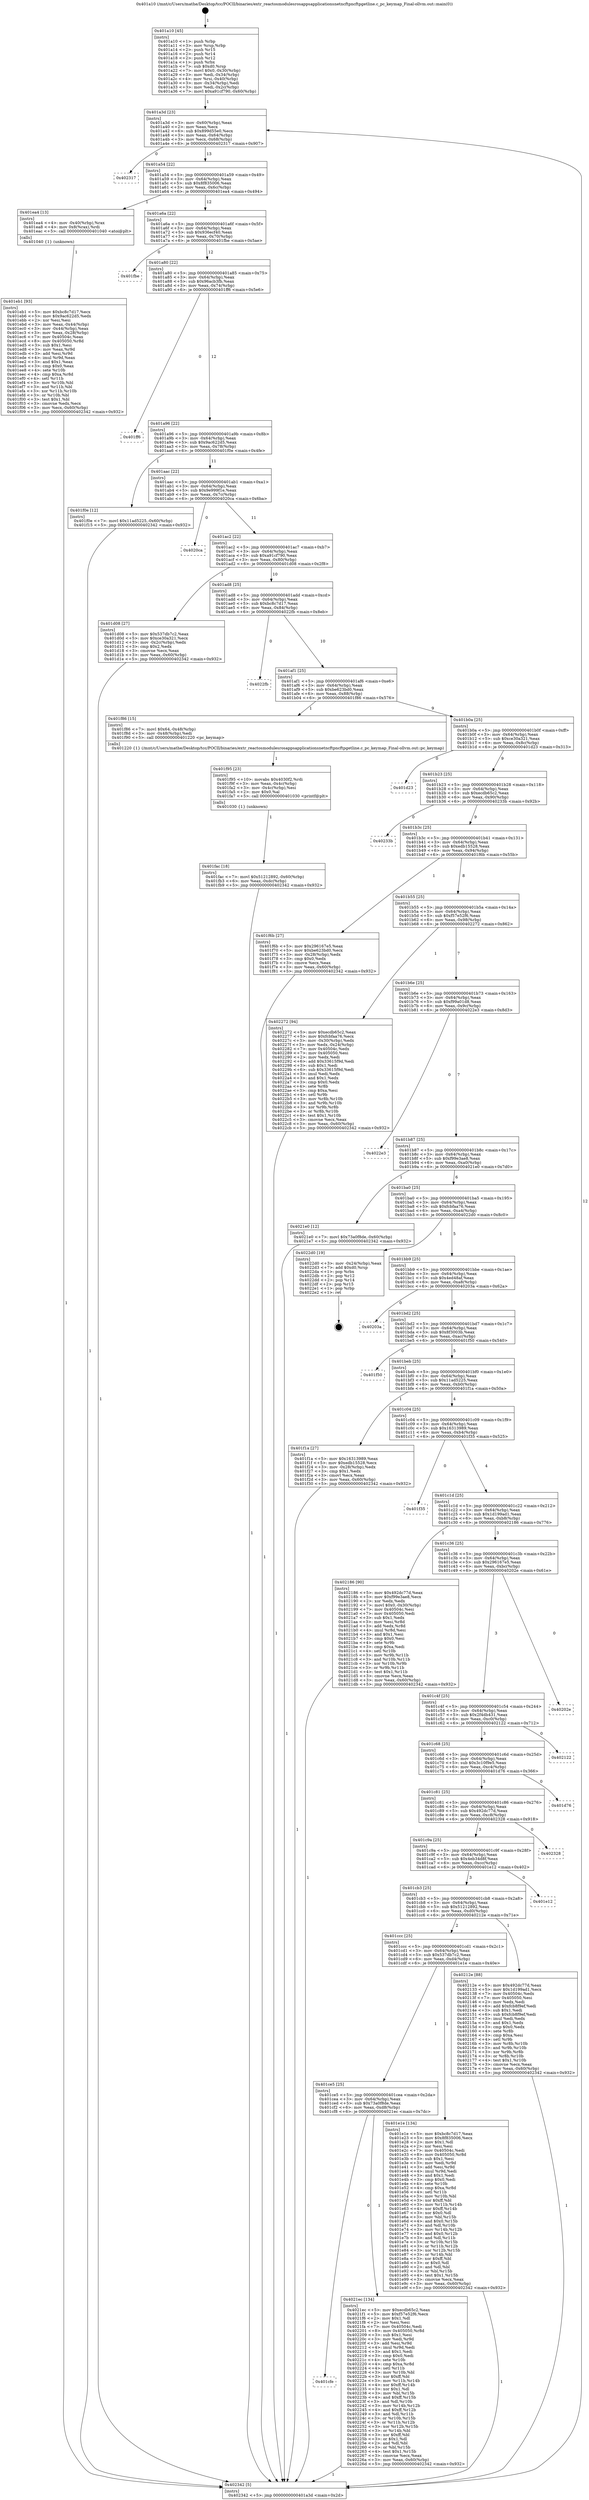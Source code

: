 digraph "0x401a10" {
  label = "0x401a10 (/mnt/c/Users/mathe/Desktop/tcc/POCII/binaries/extr_reactosmodulesrosappsapplicationsnetncftpncftpgetline.c_pc_keymap_Final-ollvm.out::main(0))"
  labelloc = "t"
  node[shape=record]

  Entry [label="",width=0.3,height=0.3,shape=circle,fillcolor=black,style=filled]
  "0x401a3d" [label="{
     0x401a3d [23]\l
     | [instrs]\l
     &nbsp;&nbsp;0x401a3d \<+3\>: mov -0x60(%rbp),%eax\l
     &nbsp;&nbsp;0x401a40 \<+2\>: mov %eax,%ecx\l
     &nbsp;&nbsp;0x401a42 \<+6\>: sub $0x899d55e0,%ecx\l
     &nbsp;&nbsp;0x401a48 \<+3\>: mov %eax,-0x64(%rbp)\l
     &nbsp;&nbsp;0x401a4b \<+3\>: mov %ecx,-0x68(%rbp)\l
     &nbsp;&nbsp;0x401a4e \<+6\>: je 0000000000402317 \<main+0x907\>\l
  }"]
  "0x402317" [label="{
     0x402317\l
  }", style=dashed]
  "0x401a54" [label="{
     0x401a54 [22]\l
     | [instrs]\l
     &nbsp;&nbsp;0x401a54 \<+5\>: jmp 0000000000401a59 \<main+0x49\>\l
     &nbsp;&nbsp;0x401a59 \<+3\>: mov -0x64(%rbp),%eax\l
     &nbsp;&nbsp;0x401a5c \<+5\>: sub $0x8f835006,%eax\l
     &nbsp;&nbsp;0x401a61 \<+3\>: mov %eax,-0x6c(%rbp)\l
     &nbsp;&nbsp;0x401a64 \<+6\>: je 0000000000401ea4 \<main+0x494\>\l
  }"]
  Exit [label="",width=0.3,height=0.3,shape=circle,fillcolor=black,style=filled,peripheries=2]
  "0x401ea4" [label="{
     0x401ea4 [13]\l
     | [instrs]\l
     &nbsp;&nbsp;0x401ea4 \<+4\>: mov -0x40(%rbp),%rax\l
     &nbsp;&nbsp;0x401ea8 \<+4\>: mov 0x8(%rax),%rdi\l
     &nbsp;&nbsp;0x401eac \<+5\>: call 0000000000401040 \<atoi@plt\>\l
     | [calls]\l
     &nbsp;&nbsp;0x401040 \{1\} (unknown)\l
  }"]
  "0x401a6a" [label="{
     0x401a6a [22]\l
     | [instrs]\l
     &nbsp;&nbsp;0x401a6a \<+5\>: jmp 0000000000401a6f \<main+0x5f\>\l
     &nbsp;&nbsp;0x401a6f \<+3\>: mov -0x64(%rbp),%eax\l
     &nbsp;&nbsp;0x401a72 \<+5\>: sub $0x936ecf40,%eax\l
     &nbsp;&nbsp;0x401a77 \<+3\>: mov %eax,-0x70(%rbp)\l
     &nbsp;&nbsp;0x401a7a \<+6\>: je 0000000000401fbe \<main+0x5ae\>\l
  }"]
  "0x401cfe" [label="{
     0x401cfe\l
  }", style=dashed]
  "0x401fbe" [label="{
     0x401fbe\l
  }", style=dashed]
  "0x401a80" [label="{
     0x401a80 [22]\l
     | [instrs]\l
     &nbsp;&nbsp;0x401a80 \<+5\>: jmp 0000000000401a85 \<main+0x75\>\l
     &nbsp;&nbsp;0x401a85 \<+3\>: mov -0x64(%rbp),%eax\l
     &nbsp;&nbsp;0x401a88 \<+5\>: sub $0x96acb3fb,%eax\l
     &nbsp;&nbsp;0x401a8d \<+3\>: mov %eax,-0x74(%rbp)\l
     &nbsp;&nbsp;0x401a90 \<+6\>: je 0000000000401ff6 \<main+0x5e6\>\l
  }"]
  "0x4021ec" [label="{
     0x4021ec [134]\l
     | [instrs]\l
     &nbsp;&nbsp;0x4021ec \<+5\>: mov $0xecdb65c2,%eax\l
     &nbsp;&nbsp;0x4021f1 \<+5\>: mov $0xf57e52f6,%ecx\l
     &nbsp;&nbsp;0x4021f6 \<+2\>: mov $0x1,%dl\l
     &nbsp;&nbsp;0x4021f8 \<+2\>: xor %esi,%esi\l
     &nbsp;&nbsp;0x4021fa \<+7\>: mov 0x40504c,%edi\l
     &nbsp;&nbsp;0x402201 \<+8\>: mov 0x405050,%r8d\l
     &nbsp;&nbsp;0x402209 \<+3\>: sub $0x1,%esi\l
     &nbsp;&nbsp;0x40220c \<+3\>: mov %edi,%r9d\l
     &nbsp;&nbsp;0x40220f \<+3\>: add %esi,%r9d\l
     &nbsp;&nbsp;0x402212 \<+4\>: imul %r9d,%edi\l
     &nbsp;&nbsp;0x402216 \<+3\>: and $0x1,%edi\l
     &nbsp;&nbsp;0x402219 \<+3\>: cmp $0x0,%edi\l
     &nbsp;&nbsp;0x40221c \<+4\>: sete %r10b\l
     &nbsp;&nbsp;0x402220 \<+4\>: cmp $0xa,%r8d\l
     &nbsp;&nbsp;0x402224 \<+4\>: setl %r11b\l
     &nbsp;&nbsp;0x402228 \<+3\>: mov %r10b,%bl\l
     &nbsp;&nbsp;0x40222b \<+3\>: xor $0xff,%bl\l
     &nbsp;&nbsp;0x40222e \<+3\>: mov %r11b,%r14b\l
     &nbsp;&nbsp;0x402231 \<+4\>: xor $0xff,%r14b\l
     &nbsp;&nbsp;0x402235 \<+3\>: xor $0x1,%dl\l
     &nbsp;&nbsp;0x402238 \<+3\>: mov %bl,%r15b\l
     &nbsp;&nbsp;0x40223b \<+4\>: and $0xff,%r15b\l
     &nbsp;&nbsp;0x40223f \<+3\>: and %dl,%r10b\l
     &nbsp;&nbsp;0x402242 \<+3\>: mov %r14b,%r12b\l
     &nbsp;&nbsp;0x402245 \<+4\>: and $0xff,%r12b\l
     &nbsp;&nbsp;0x402249 \<+3\>: and %dl,%r11b\l
     &nbsp;&nbsp;0x40224c \<+3\>: or %r10b,%r15b\l
     &nbsp;&nbsp;0x40224f \<+3\>: or %r11b,%r12b\l
     &nbsp;&nbsp;0x402252 \<+3\>: xor %r12b,%r15b\l
     &nbsp;&nbsp;0x402255 \<+3\>: or %r14b,%bl\l
     &nbsp;&nbsp;0x402258 \<+3\>: xor $0xff,%bl\l
     &nbsp;&nbsp;0x40225b \<+3\>: or $0x1,%dl\l
     &nbsp;&nbsp;0x40225e \<+2\>: and %dl,%bl\l
     &nbsp;&nbsp;0x402260 \<+3\>: or %bl,%r15b\l
     &nbsp;&nbsp;0x402263 \<+4\>: test $0x1,%r15b\l
     &nbsp;&nbsp;0x402267 \<+3\>: cmovne %ecx,%eax\l
     &nbsp;&nbsp;0x40226a \<+3\>: mov %eax,-0x60(%rbp)\l
     &nbsp;&nbsp;0x40226d \<+5\>: jmp 0000000000402342 \<main+0x932\>\l
  }"]
  "0x401ff6" [label="{
     0x401ff6\l
  }", style=dashed]
  "0x401a96" [label="{
     0x401a96 [22]\l
     | [instrs]\l
     &nbsp;&nbsp;0x401a96 \<+5\>: jmp 0000000000401a9b \<main+0x8b\>\l
     &nbsp;&nbsp;0x401a9b \<+3\>: mov -0x64(%rbp),%eax\l
     &nbsp;&nbsp;0x401a9e \<+5\>: sub $0x9ac622d5,%eax\l
     &nbsp;&nbsp;0x401aa3 \<+3\>: mov %eax,-0x78(%rbp)\l
     &nbsp;&nbsp;0x401aa6 \<+6\>: je 0000000000401f0e \<main+0x4fe\>\l
  }"]
  "0x401fac" [label="{
     0x401fac [18]\l
     | [instrs]\l
     &nbsp;&nbsp;0x401fac \<+7\>: movl $0x51212892,-0x60(%rbp)\l
     &nbsp;&nbsp;0x401fb3 \<+6\>: mov %eax,-0xdc(%rbp)\l
     &nbsp;&nbsp;0x401fb9 \<+5\>: jmp 0000000000402342 \<main+0x932\>\l
  }"]
  "0x401f0e" [label="{
     0x401f0e [12]\l
     | [instrs]\l
     &nbsp;&nbsp;0x401f0e \<+7\>: movl $0x11ad5225,-0x60(%rbp)\l
     &nbsp;&nbsp;0x401f15 \<+5\>: jmp 0000000000402342 \<main+0x932\>\l
  }"]
  "0x401aac" [label="{
     0x401aac [22]\l
     | [instrs]\l
     &nbsp;&nbsp;0x401aac \<+5\>: jmp 0000000000401ab1 \<main+0xa1\>\l
     &nbsp;&nbsp;0x401ab1 \<+3\>: mov -0x64(%rbp),%eax\l
     &nbsp;&nbsp;0x401ab4 \<+5\>: sub $0x9e999f1e,%eax\l
     &nbsp;&nbsp;0x401ab9 \<+3\>: mov %eax,-0x7c(%rbp)\l
     &nbsp;&nbsp;0x401abc \<+6\>: je 00000000004020ca \<main+0x6ba\>\l
  }"]
  "0x401f95" [label="{
     0x401f95 [23]\l
     | [instrs]\l
     &nbsp;&nbsp;0x401f95 \<+10\>: movabs $0x4030f2,%rdi\l
     &nbsp;&nbsp;0x401f9f \<+3\>: mov %eax,-0x4c(%rbp)\l
     &nbsp;&nbsp;0x401fa2 \<+3\>: mov -0x4c(%rbp),%esi\l
     &nbsp;&nbsp;0x401fa5 \<+2\>: mov $0x0,%al\l
     &nbsp;&nbsp;0x401fa7 \<+5\>: call 0000000000401030 \<printf@plt\>\l
     | [calls]\l
     &nbsp;&nbsp;0x401030 \{1\} (unknown)\l
  }"]
  "0x4020ca" [label="{
     0x4020ca\l
  }", style=dashed]
  "0x401ac2" [label="{
     0x401ac2 [22]\l
     | [instrs]\l
     &nbsp;&nbsp;0x401ac2 \<+5\>: jmp 0000000000401ac7 \<main+0xb7\>\l
     &nbsp;&nbsp;0x401ac7 \<+3\>: mov -0x64(%rbp),%eax\l
     &nbsp;&nbsp;0x401aca \<+5\>: sub $0xa91cf790,%eax\l
     &nbsp;&nbsp;0x401acf \<+3\>: mov %eax,-0x80(%rbp)\l
     &nbsp;&nbsp;0x401ad2 \<+6\>: je 0000000000401d08 \<main+0x2f8\>\l
  }"]
  "0x401eb1" [label="{
     0x401eb1 [93]\l
     | [instrs]\l
     &nbsp;&nbsp;0x401eb1 \<+5\>: mov $0xbc8c7d17,%ecx\l
     &nbsp;&nbsp;0x401eb6 \<+5\>: mov $0x9ac622d5,%edx\l
     &nbsp;&nbsp;0x401ebb \<+2\>: xor %esi,%esi\l
     &nbsp;&nbsp;0x401ebd \<+3\>: mov %eax,-0x44(%rbp)\l
     &nbsp;&nbsp;0x401ec0 \<+3\>: mov -0x44(%rbp),%eax\l
     &nbsp;&nbsp;0x401ec3 \<+3\>: mov %eax,-0x28(%rbp)\l
     &nbsp;&nbsp;0x401ec6 \<+7\>: mov 0x40504c,%eax\l
     &nbsp;&nbsp;0x401ecd \<+8\>: mov 0x405050,%r8d\l
     &nbsp;&nbsp;0x401ed5 \<+3\>: sub $0x1,%esi\l
     &nbsp;&nbsp;0x401ed8 \<+3\>: mov %eax,%r9d\l
     &nbsp;&nbsp;0x401edb \<+3\>: add %esi,%r9d\l
     &nbsp;&nbsp;0x401ede \<+4\>: imul %r9d,%eax\l
     &nbsp;&nbsp;0x401ee2 \<+3\>: and $0x1,%eax\l
     &nbsp;&nbsp;0x401ee5 \<+3\>: cmp $0x0,%eax\l
     &nbsp;&nbsp;0x401ee8 \<+4\>: sete %r10b\l
     &nbsp;&nbsp;0x401eec \<+4\>: cmp $0xa,%r8d\l
     &nbsp;&nbsp;0x401ef0 \<+4\>: setl %r11b\l
     &nbsp;&nbsp;0x401ef4 \<+3\>: mov %r10b,%bl\l
     &nbsp;&nbsp;0x401ef7 \<+3\>: and %r11b,%bl\l
     &nbsp;&nbsp;0x401efa \<+3\>: xor %r11b,%r10b\l
     &nbsp;&nbsp;0x401efd \<+3\>: or %r10b,%bl\l
     &nbsp;&nbsp;0x401f00 \<+3\>: test $0x1,%bl\l
     &nbsp;&nbsp;0x401f03 \<+3\>: cmovne %edx,%ecx\l
     &nbsp;&nbsp;0x401f06 \<+3\>: mov %ecx,-0x60(%rbp)\l
     &nbsp;&nbsp;0x401f09 \<+5\>: jmp 0000000000402342 \<main+0x932\>\l
  }"]
  "0x401d08" [label="{
     0x401d08 [27]\l
     | [instrs]\l
     &nbsp;&nbsp;0x401d08 \<+5\>: mov $0x537db7c2,%eax\l
     &nbsp;&nbsp;0x401d0d \<+5\>: mov $0xce30a321,%ecx\l
     &nbsp;&nbsp;0x401d12 \<+3\>: mov -0x2c(%rbp),%edx\l
     &nbsp;&nbsp;0x401d15 \<+3\>: cmp $0x2,%edx\l
     &nbsp;&nbsp;0x401d18 \<+3\>: cmovne %ecx,%eax\l
     &nbsp;&nbsp;0x401d1b \<+3\>: mov %eax,-0x60(%rbp)\l
     &nbsp;&nbsp;0x401d1e \<+5\>: jmp 0000000000402342 \<main+0x932\>\l
  }"]
  "0x401ad8" [label="{
     0x401ad8 [25]\l
     | [instrs]\l
     &nbsp;&nbsp;0x401ad8 \<+5\>: jmp 0000000000401add \<main+0xcd\>\l
     &nbsp;&nbsp;0x401add \<+3\>: mov -0x64(%rbp),%eax\l
     &nbsp;&nbsp;0x401ae0 \<+5\>: sub $0xbc8c7d17,%eax\l
     &nbsp;&nbsp;0x401ae5 \<+6\>: mov %eax,-0x84(%rbp)\l
     &nbsp;&nbsp;0x401aeb \<+6\>: je 00000000004022fb \<main+0x8eb\>\l
  }"]
  "0x402342" [label="{
     0x402342 [5]\l
     | [instrs]\l
     &nbsp;&nbsp;0x402342 \<+5\>: jmp 0000000000401a3d \<main+0x2d\>\l
  }"]
  "0x401a10" [label="{
     0x401a10 [45]\l
     | [instrs]\l
     &nbsp;&nbsp;0x401a10 \<+1\>: push %rbp\l
     &nbsp;&nbsp;0x401a11 \<+3\>: mov %rsp,%rbp\l
     &nbsp;&nbsp;0x401a14 \<+2\>: push %r15\l
     &nbsp;&nbsp;0x401a16 \<+2\>: push %r14\l
     &nbsp;&nbsp;0x401a18 \<+2\>: push %r12\l
     &nbsp;&nbsp;0x401a1a \<+1\>: push %rbx\l
     &nbsp;&nbsp;0x401a1b \<+7\>: sub $0xd0,%rsp\l
     &nbsp;&nbsp;0x401a22 \<+7\>: movl $0x0,-0x30(%rbp)\l
     &nbsp;&nbsp;0x401a29 \<+3\>: mov %edi,-0x34(%rbp)\l
     &nbsp;&nbsp;0x401a2c \<+4\>: mov %rsi,-0x40(%rbp)\l
     &nbsp;&nbsp;0x401a30 \<+3\>: mov -0x34(%rbp),%edi\l
     &nbsp;&nbsp;0x401a33 \<+3\>: mov %edi,-0x2c(%rbp)\l
     &nbsp;&nbsp;0x401a36 \<+7\>: movl $0xa91cf790,-0x60(%rbp)\l
  }"]
  "0x401ce5" [label="{
     0x401ce5 [25]\l
     | [instrs]\l
     &nbsp;&nbsp;0x401ce5 \<+5\>: jmp 0000000000401cea \<main+0x2da\>\l
     &nbsp;&nbsp;0x401cea \<+3\>: mov -0x64(%rbp),%eax\l
     &nbsp;&nbsp;0x401ced \<+5\>: sub $0x73a0f8de,%eax\l
     &nbsp;&nbsp;0x401cf2 \<+6\>: mov %eax,-0xd8(%rbp)\l
     &nbsp;&nbsp;0x401cf8 \<+6\>: je 00000000004021ec \<main+0x7dc\>\l
  }"]
  "0x4022fb" [label="{
     0x4022fb\l
  }", style=dashed]
  "0x401af1" [label="{
     0x401af1 [25]\l
     | [instrs]\l
     &nbsp;&nbsp;0x401af1 \<+5\>: jmp 0000000000401af6 \<main+0xe6\>\l
     &nbsp;&nbsp;0x401af6 \<+3\>: mov -0x64(%rbp),%eax\l
     &nbsp;&nbsp;0x401af9 \<+5\>: sub $0xbe623bd0,%eax\l
     &nbsp;&nbsp;0x401afe \<+6\>: mov %eax,-0x88(%rbp)\l
     &nbsp;&nbsp;0x401b04 \<+6\>: je 0000000000401f86 \<main+0x576\>\l
  }"]
  "0x401e1e" [label="{
     0x401e1e [134]\l
     | [instrs]\l
     &nbsp;&nbsp;0x401e1e \<+5\>: mov $0xbc8c7d17,%eax\l
     &nbsp;&nbsp;0x401e23 \<+5\>: mov $0x8f835006,%ecx\l
     &nbsp;&nbsp;0x401e28 \<+2\>: mov $0x1,%dl\l
     &nbsp;&nbsp;0x401e2a \<+2\>: xor %esi,%esi\l
     &nbsp;&nbsp;0x401e2c \<+7\>: mov 0x40504c,%edi\l
     &nbsp;&nbsp;0x401e33 \<+8\>: mov 0x405050,%r8d\l
     &nbsp;&nbsp;0x401e3b \<+3\>: sub $0x1,%esi\l
     &nbsp;&nbsp;0x401e3e \<+3\>: mov %edi,%r9d\l
     &nbsp;&nbsp;0x401e41 \<+3\>: add %esi,%r9d\l
     &nbsp;&nbsp;0x401e44 \<+4\>: imul %r9d,%edi\l
     &nbsp;&nbsp;0x401e48 \<+3\>: and $0x1,%edi\l
     &nbsp;&nbsp;0x401e4b \<+3\>: cmp $0x0,%edi\l
     &nbsp;&nbsp;0x401e4e \<+4\>: sete %r10b\l
     &nbsp;&nbsp;0x401e52 \<+4\>: cmp $0xa,%r8d\l
     &nbsp;&nbsp;0x401e56 \<+4\>: setl %r11b\l
     &nbsp;&nbsp;0x401e5a \<+3\>: mov %r10b,%bl\l
     &nbsp;&nbsp;0x401e5d \<+3\>: xor $0xff,%bl\l
     &nbsp;&nbsp;0x401e60 \<+3\>: mov %r11b,%r14b\l
     &nbsp;&nbsp;0x401e63 \<+4\>: xor $0xff,%r14b\l
     &nbsp;&nbsp;0x401e67 \<+3\>: xor $0x0,%dl\l
     &nbsp;&nbsp;0x401e6a \<+3\>: mov %bl,%r15b\l
     &nbsp;&nbsp;0x401e6d \<+4\>: and $0x0,%r15b\l
     &nbsp;&nbsp;0x401e71 \<+3\>: and %dl,%r10b\l
     &nbsp;&nbsp;0x401e74 \<+3\>: mov %r14b,%r12b\l
     &nbsp;&nbsp;0x401e77 \<+4\>: and $0x0,%r12b\l
     &nbsp;&nbsp;0x401e7b \<+3\>: and %dl,%r11b\l
     &nbsp;&nbsp;0x401e7e \<+3\>: or %r10b,%r15b\l
     &nbsp;&nbsp;0x401e81 \<+3\>: or %r11b,%r12b\l
     &nbsp;&nbsp;0x401e84 \<+3\>: xor %r12b,%r15b\l
     &nbsp;&nbsp;0x401e87 \<+3\>: or %r14b,%bl\l
     &nbsp;&nbsp;0x401e8a \<+3\>: xor $0xff,%bl\l
     &nbsp;&nbsp;0x401e8d \<+3\>: or $0x0,%dl\l
     &nbsp;&nbsp;0x401e90 \<+2\>: and %dl,%bl\l
     &nbsp;&nbsp;0x401e92 \<+3\>: or %bl,%r15b\l
     &nbsp;&nbsp;0x401e95 \<+4\>: test $0x1,%r15b\l
     &nbsp;&nbsp;0x401e99 \<+3\>: cmovne %ecx,%eax\l
     &nbsp;&nbsp;0x401e9c \<+3\>: mov %eax,-0x60(%rbp)\l
     &nbsp;&nbsp;0x401e9f \<+5\>: jmp 0000000000402342 \<main+0x932\>\l
  }"]
  "0x401f86" [label="{
     0x401f86 [15]\l
     | [instrs]\l
     &nbsp;&nbsp;0x401f86 \<+7\>: movl $0x64,-0x48(%rbp)\l
     &nbsp;&nbsp;0x401f8d \<+3\>: mov -0x48(%rbp),%edi\l
     &nbsp;&nbsp;0x401f90 \<+5\>: call 0000000000401220 \<pc_keymap\>\l
     | [calls]\l
     &nbsp;&nbsp;0x401220 \{1\} (/mnt/c/Users/mathe/Desktop/tcc/POCII/binaries/extr_reactosmodulesrosappsapplicationsnetncftpncftpgetline.c_pc_keymap_Final-ollvm.out::pc_keymap)\l
  }"]
  "0x401b0a" [label="{
     0x401b0a [25]\l
     | [instrs]\l
     &nbsp;&nbsp;0x401b0a \<+5\>: jmp 0000000000401b0f \<main+0xff\>\l
     &nbsp;&nbsp;0x401b0f \<+3\>: mov -0x64(%rbp),%eax\l
     &nbsp;&nbsp;0x401b12 \<+5\>: sub $0xce30a321,%eax\l
     &nbsp;&nbsp;0x401b17 \<+6\>: mov %eax,-0x8c(%rbp)\l
     &nbsp;&nbsp;0x401b1d \<+6\>: je 0000000000401d23 \<main+0x313\>\l
  }"]
  "0x401ccc" [label="{
     0x401ccc [25]\l
     | [instrs]\l
     &nbsp;&nbsp;0x401ccc \<+5\>: jmp 0000000000401cd1 \<main+0x2c1\>\l
     &nbsp;&nbsp;0x401cd1 \<+3\>: mov -0x64(%rbp),%eax\l
     &nbsp;&nbsp;0x401cd4 \<+5\>: sub $0x537db7c2,%eax\l
     &nbsp;&nbsp;0x401cd9 \<+6\>: mov %eax,-0xd4(%rbp)\l
     &nbsp;&nbsp;0x401cdf \<+6\>: je 0000000000401e1e \<main+0x40e\>\l
  }"]
  "0x401d23" [label="{
     0x401d23\l
  }", style=dashed]
  "0x401b23" [label="{
     0x401b23 [25]\l
     | [instrs]\l
     &nbsp;&nbsp;0x401b23 \<+5\>: jmp 0000000000401b28 \<main+0x118\>\l
     &nbsp;&nbsp;0x401b28 \<+3\>: mov -0x64(%rbp),%eax\l
     &nbsp;&nbsp;0x401b2b \<+5\>: sub $0xecdb65c2,%eax\l
     &nbsp;&nbsp;0x401b30 \<+6\>: mov %eax,-0x90(%rbp)\l
     &nbsp;&nbsp;0x401b36 \<+6\>: je 000000000040233b \<main+0x92b\>\l
  }"]
  "0x40212e" [label="{
     0x40212e [88]\l
     | [instrs]\l
     &nbsp;&nbsp;0x40212e \<+5\>: mov $0x492dc77d,%eax\l
     &nbsp;&nbsp;0x402133 \<+5\>: mov $0x1d199ad1,%ecx\l
     &nbsp;&nbsp;0x402138 \<+7\>: mov 0x40504c,%edx\l
     &nbsp;&nbsp;0x40213f \<+7\>: mov 0x405050,%esi\l
     &nbsp;&nbsp;0x402146 \<+2\>: mov %edx,%edi\l
     &nbsp;&nbsp;0x402148 \<+6\>: add $0xfcb8f9ef,%edi\l
     &nbsp;&nbsp;0x40214e \<+3\>: sub $0x1,%edi\l
     &nbsp;&nbsp;0x402151 \<+6\>: sub $0xfcb8f9ef,%edi\l
     &nbsp;&nbsp;0x402157 \<+3\>: imul %edi,%edx\l
     &nbsp;&nbsp;0x40215a \<+3\>: and $0x1,%edx\l
     &nbsp;&nbsp;0x40215d \<+3\>: cmp $0x0,%edx\l
     &nbsp;&nbsp;0x402160 \<+4\>: sete %r8b\l
     &nbsp;&nbsp;0x402164 \<+3\>: cmp $0xa,%esi\l
     &nbsp;&nbsp;0x402167 \<+4\>: setl %r9b\l
     &nbsp;&nbsp;0x40216b \<+3\>: mov %r8b,%r10b\l
     &nbsp;&nbsp;0x40216e \<+3\>: and %r9b,%r10b\l
     &nbsp;&nbsp;0x402171 \<+3\>: xor %r9b,%r8b\l
     &nbsp;&nbsp;0x402174 \<+3\>: or %r8b,%r10b\l
     &nbsp;&nbsp;0x402177 \<+4\>: test $0x1,%r10b\l
     &nbsp;&nbsp;0x40217b \<+3\>: cmovne %ecx,%eax\l
     &nbsp;&nbsp;0x40217e \<+3\>: mov %eax,-0x60(%rbp)\l
     &nbsp;&nbsp;0x402181 \<+5\>: jmp 0000000000402342 \<main+0x932\>\l
  }"]
  "0x40233b" [label="{
     0x40233b\l
  }", style=dashed]
  "0x401b3c" [label="{
     0x401b3c [25]\l
     | [instrs]\l
     &nbsp;&nbsp;0x401b3c \<+5\>: jmp 0000000000401b41 \<main+0x131\>\l
     &nbsp;&nbsp;0x401b41 \<+3\>: mov -0x64(%rbp),%eax\l
     &nbsp;&nbsp;0x401b44 \<+5\>: sub $0xedb15528,%eax\l
     &nbsp;&nbsp;0x401b49 \<+6\>: mov %eax,-0x94(%rbp)\l
     &nbsp;&nbsp;0x401b4f \<+6\>: je 0000000000401f6b \<main+0x55b\>\l
  }"]
  "0x401cb3" [label="{
     0x401cb3 [25]\l
     | [instrs]\l
     &nbsp;&nbsp;0x401cb3 \<+5\>: jmp 0000000000401cb8 \<main+0x2a8\>\l
     &nbsp;&nbsp;0x401cb8 \<+3\>: mov -0x64(%rbp),%eax\l
     &nbsp;&nbsp;0x401cbb \<+5\>: sub $0x51212892,%eax\l
     &nbsp;&nbsp;0x401cc0 \<+6\>: mov %eax,-0xd0(%rbp)\l
     &nbsp;&nbsp;0x401cc6 \<+6\>: je 000000000040212e \<main+0x71e\>\l
  }"]
  "0x401f6b" [label="{
     0x401f6b [27]\l
     | [instrs]\l
     &nbsp;&nbsp;0x401f6b \<+5\>: mov $0x296167e5,%eax\l
     &nbsp;&nbsp;0x401f70 \<+5\>: mov $0xbe623bd0,%ecx\l
     &nbsp;&nbsp;0x401f75 \<+3\>: mov -0x28(%rbp),%edx\l
     &nbsp;&nbsp;0x401f78 \<+3\>: cmp $0x0,%edx\l
     &nbsp;&nbsp;0x401f7b \<+3\>: cmove %ecx,%eax\l
     &nbsp;&nbsp;0x401f7e \<+3\>: mov %eax,-0x60(%rbp)\l
     &nbsp;&nbsp;0x401f81 \<+5\>: jmp 0000000000402342 \<main+0x932\>\l
  }"]
  "0x401b55" [label="{
     0x401b55 [25]\l
     | [instrs]\l
     &nbsp;&nbsp;0x401b55 \<+5\>: jmp 0000000000401b5a \<main+0x14a\>\l
     &nbsp;&nbsp;0x401b5a \<+3\>: mov -0x64(%rbp),%eax\l
     &nbsp;&nbsp;0x401b5d \<+5\>: sub $0xf57e52f6,%eax\l
     &nbsp;&nbsp;0x401b62 \<+6\>: mov %eax,-0x98(%rbp)\l
     &nbsp;&nbsp;0x401b68 \<+6\>: je 0000000000402272 \<main+0x862\>\l
  }"]
  "0x401e12" [label="{
     0x401e12\l
  }", style=dashed]
  "0x402272" [label="{
     0x402272 [94]\l
     | [instrs]\l
     &nbsp;&nbsp;0x402272 \<+5\>: mov $0xecdb65c2,%eax\l
     &nbsp;&nbsp;0x402277 \<+5\>: mov $0xfcbfaa76,%ecx\l
     &nbsp;&nbsp;0x40227c \<+3\>: mov -0x30(%rbp),%edx\l
     &nbsp;&nbsp;0x40227f \<+3\>: mov %edx,-0x24(%rbp)\l
     &nbsp;&nbsp;0x402282 \<+7\>: mov 0x40504c,%edx\l
     &nbsp;&nbsp;0x402289 \<+7\>: mov 0x405050,%esi\l
     &nbsp;&nbsp;0x402290 \<+2\>: mov %edx,%edi\l
     &nbsp;&nbsp;0x402292 \<+6\>: add $0x33615f9d,%edi\l
     &nbsp;&nbsp;0x402298 \<+3\>: sub $0x1,%edi\l
     &nbsp;&nbsp;0x40229b \<+6\>: sub $0x33615f9d,%edi\l
     &nbsp;&nbsp;0x4022a1 \<+3\>: imul %edi,%edx\l
     &nbsp;&nbsp;0x4022a4 \<+3\>: and $0x1,%edx\l
     &nbsp;&nbsp;0x4022a7 \<+3\>: cmp $0x0,%edx\l
     &nbsp;&nbsp;0x4022aa \<+4\>: sete %r8b\l
     &nbsp;&nbsp;0x4022ae \<+3\>: cmp $0xa,%esi\l
     &nbsp;&nbsp;0x4022b1 \<+4\>: setl %r9b\l
     &nbsp;&nbsp;0x4022b5 \<+3\>: mov %r8b,%r10b\l
     &nbsp;&nbsp;0x4022b8 \<+3\>: and %r9b,%r10b\l
     &nbsp;&nbsp;0x4022bb \<+3\>: xor %r9b,%r8b\l
     &nbsp;&nbsp;0x4022be \<+3\>: or %r8b,%r10b\l
     &nbsp;&nbsp;0x4022c1 \<+4\>: test $0x1,%r10b\l
     &nbsp;&nbsp;0x4022c5 \<+3\>: cmovne %ecx,%eax\l
     &nbsp;&nbsp;0x4022c8 \<+3\>: mov %eax,-0x60(%rbp)\l
     &nbsp;&nbsp;0x4022cb \<+5\>: jmp 0000000000402342 \<main+0x932\>\l
  }"]
  "0x401b6e" [label="{
     0x401b6e [25]\l
     | [instrs]\l
     &nbsp;&nbsp;0x401b6e \<+5\>: jmp 0000000000401b73 \<main+0x163\>\l
     &nbsp;&nbsp;0x401b73 \<+3\>: mov -0x64(%rbp),%eax\l
     &nbsp;&nbsp;0x401b76 \<+5\>: sub $0xf99a01d8,%eax\l
     &nbsp;&nbsp;0x401b7b \<+6\>: mov %eax,-0x9c(%rbp)\l
     &nbsp;&nbsp;0x401b81 \<+6\>: je 00000000004022e3 \<main+0x8d3\>\l
  }"]
  "0x401c9a" [label="{
     0x401c9a [25]\l
     | [instrs]\l
     &nbsp;&nbsp;0x401c9a \<+5\>: jmp 0000000000401c9f \<main+0x28f\>\l
     &nbsp;&nbsp;0x401c9f \<+3\>: mov -0x64(%rbp),%eax\l
     &nbsp;&nbsp;0x401ca2 \<+5\>: sub $0x4eb34d8f,%eax\l
     &nbsp;&nbsp;0x401ca7 \<+6\>: mov %eax,-0xcc(%rbp)\l
     &nbsp;&nbsp;0x401cad \<+6\>: je 0000000000401e12 \<main+0x402\>\l
  }"]
  "0x4022e3" [label="{
     0x4022e3\l
  }", style=dashed]
  "0x401b87" [label="{
     0x401b87 [25]\l
     | [instrs]\l
     &nbsp;&nbsp;0x401b87 \<+5\>: jmp 0000000000401b8c \<main+0x17c\>\l
     &nbsp;&nbsp;0x401b8c \<+3\>: mov -0x64(%rbp),%eax\l
     &nbsp;&nbsp;0x401b8f \<+5\>: sub $0xf99e3ae8,%eax\l
     &nbsp;&nbsp;0x401b94 \<+6\>: mov %eax,-0xa0(%rbp)\l
     &nbsp;&nbsp;0x401b9a \<+6\>: je 00000000004021e0 \<main+0x7d0\>\l
  }"]
  "0x402328" [label="{
     0x402328\l
  }", style=dashed]
  "0x4021e0" [label="{
     0x4021e0 [12]\l
     | [instrs]\l
     &nbsp;&nbsp;0x4021e0 \<+7\>: movl $0x73a0f8de,-0x60(%rbp)\l
     &nbsp;&nbsp;0x4021e7 \<+5\>: jmp 0000000000402342 \<main+0x932\>\l
  }"]
  "0x401ba0" [label="{
     0x401ba0 [25]\l
     | [instrs]\l
     &nbsp;&nbsp;0x401ba0 \<+5\>: jmp 0000000000401ba5 \<main+0x195\>\l
     &nbsp;&nbsp;0x401ba5 \<+3\>: mov -0x64(%rbp),%eax\l
     &nbsp;&nbsp;0x401ba8 \<+5\>: sub $0xfcbfaa76,%eax\l
     &nbsp;&nbsp;0x401bad \<+6\>: mov %eax,-0xa4(%rbp)\l
     &nbsp;&nbsp;0x401bb3 \<+6\>: je 00000000004022d0 \<main+0x8c0\>\l
  }"]
  "0x401c81" [label="{
     0x401c81 [25]\l
     | [instrs]\l
     &nbsp;&nbsp;0x401c81 \<+5\>: jmp 0000000000401c86 \<main+0x276\>\l
     &nbsp;&nbsp;0x401c86 \<+3\>: mov -0x64(%rbp),%eax\l
     &nbsp;&nbsp;0x401c89 \<+5\>: sub $0x492dc77d,%eax\l
     &nbsp;&nbsp;0x401c8e \<+6\>: mov %eax,-0xc8(%rbp)\l
     &nbsp;&nbsp;0x401c94 \<+6\>: je 0000000000402328 \<main+0x918\>\l
  }"]
  "0x4022d0" [label="{
     0x4022d0 [19]\l
     | [instrs]\l
     &nbsp;&nbsp;0x4022d0 \<+3\>: mov -0x24(%rbp),%eax\l
     &nbsp;&nbsp;0x4022d3 \<+7\>: add $0xd0,%rsp\l
     &nbsp;&nbsp;0x4022da \<+1\>: pop %rbx\l
     &nbsp;&nbsp;0x4022db \<+2\>: pop %r12\l
     &nbsp;&nbsp;0x4022dd \<+2\>: pop %r14\l
     &nbsp;&nbsp;0x4022df \<+2\>: pop %r15\l
     &nbsp;&nbsp;0x4022e1 \<+1\>: pop %rbp\l
     &nbsp;&nbsp;0x4022e2 \<+1\>: ret\l
  }"]
  "0x401bb9" [label="{
     0x401bb9 [25]\l
     | [instrs]\l
     &nbsp;&nbsp;0x401bb9 \<+5\>: jmp 0000000000401bbe \<main+0x1ae\>\l
     &nbsp;&nbsp;0x401bbe \<+3\>: mov -0x64(%rbp),%eax\l
     &nbsp;&nbsp;0x401bc1 \<+5\>: sub $0x4ed48af,%eax\l
     &nbsp;&nbsp;0x401bc6 \<+6\>: mov %eax,-0xa8(%rbp)\l
     &nbsp;&nbsp;0x401bcc \<+6\>: je 000000000040203a \<main+0x62a\>\l
  }"]
  "0x401d76" [label="{
     0x401d76\l
  }", style=dashed]
  "0x40203a" [label="{
     0x40203a\l
  }", style=dashed]
  "0x401bd2" [label="{
     0x401bd2 [25]\l
     | [instrs]\l
     &nbsp;&nbsp;0x401bd2 \<+5\>: jmp 0000000000401bd7 \<main+0x1c7\>\l
     &nbsp;&nbsp;0x401bd7 \<+3\>: mov -0x64(%rbp),%eax\l
     &nbsp;&nbsp;0x401bda \<+5\>: sub $0x8f3003b,%eax\l
     &nbsp;&nbsp;0x401bdf \<+6\>: mov %eax,-0xac(%rbp)\l
     &nbsp;&nbsp;0x401be5 \<+6\>: je 0000000000401f50 \<main+0x540\>\l
  }"]
  "0x401c68" [label="{
     0x401c68 [25]\l
     | [instrs]\l
     &nbsp;&nbsp;0x401c68 \<+5\>: jmp 0000000000401c6d \<main+0x25d\>\l
     &nbsp;&nbsp;0x401c6d \<+3\>: mov -0x64(%rbp),%eax\l
     &nbsp;&nbsp;0x401c70 \<+5\>: sub $0x3c10f9e5,%eax\l
     &nbsp;&nbsp;0x401c75 \<+6\>: mov %eax,-0xc4(%rbp)\l
     &nbsp;&nbsp;0x401c7b \<+6\>: je 0000000000401d76 \<main+0x366\>\l
  }"]
  "0x401f50" [label="{
     0x401f50\l
  }", style=dashed]
  "0x401beb" [label="{
     0x401beb [25]\l
     | [instrs]\l
     &nbsp;&nbsp;0x401beb \<+5\>: jmp 0000000000401bf0 \<main+0x1e0\>\l
     &nbsp;&nbsp;0x401bf0 \<+3\>: mov -0x64(%rbp),%eax\l
     &nbsp;&nbsp;0x401bf3 \<+5\>: sub $0x11ad5225,%eax\l
     &nbsp;&nbsp;0x401bf8 \<+6\>: mov %eax,-0xb0(%rbp)\l
     &nbsp;&nbsp;0x401bfe \<+6\>: je 0000000000401f1a \<main+0x50a\>\l
  }"]
  "0x402122" [label="{
     0x402122\l
  }", style=dashed]
  "0x401f1a" [label="{
     0x401f1a [27]\l
     | [instrs]\l
     &nbsp;&nbsp;0x401f1a \<+5\>: mov $0x16313989,%eax\l
     &nbsp;&nbsp;0x401f1f \<+5\>: mov $0xedb15528,%ecx\l
     &nbsp;&nbsp;0x401f24 \<+3\>: mov -0x28(%rbp),%edx\l
     &nbsp;&nbsp;0x401f27 \<+3\>: cmp $0x1,%edx\l
     &nbsp;&nbsp;0x401f2a \<+3\>: cmovl %ecx,%eax\l
     &nbsp;&nbsp;0x401f2d \<+3\>: mov %eax,-0x60(%rbp)\l
     &nbsp;&nbsp;0x401f30 \<+5\>: jmp 0000000000402342 \<main+0x932\>\l
  }"]
  "0x401c04" [label="{
     0x401c04 [25]\l
     | [instrs]\l
     &nbsp;&nbsp;0x401c04 \<+5\>: jmp 0000000000401c09 \<main+0x1f9\>\l
     &nbsp;&nbsp;0x401c09 \<+3\>: mov -0x64(%rbp),%eax\l
     &nbsp;&nbsp;0x401c0c \<+5\>: sub $0x16313989,%eax\l
     &nbsp;&nbsp;0x401c11 \<+6\>: mov %eax,-0xb4(%rbp)\l
     &nbsp;&nbsp;0x401c17 \<+6\>: je 0000000000401f35 \<main+0x525\>\l
  }"]
  "0x401c4f" [label="{
     0x401c4f [25]\l
     | [instrs]\l
     &nbsp;&nbsp;0x401c4f \<+5\>: jmp 0000000000401c54 \<main+0x244\>\l
     &nbsp;&nbsp;0x401c54 \<+3\>: mov -0x64(%rbp),%eax\l
     &nbsp;&nbsp;0x401c57 \<+5\>: sub $0x2f4db431,%eax\l
     &nbsp;&nbsp;0x401c5c \<+6\>: mov %eax,-0xc0(%rbp)\l
     &nbsp;&nbsp;0x401c62 \<+6\>: je 0000000000402122 \<main+0x712\>\l
  }"]
  "0x401f35" [label="{
     0x401f35\l
  }", style=dashed]
  "0x401c1d" [label="{
     0x401c1d [25]\l
     | [instrs]\l
     &nbsp;&nbsp;0x401c1d \<+5\>: jmp 0000000000401c22 \<main+0x212\>\l
     &nbsp;&nbsp;0x401c22 \<+3\>: mov -0x64(%rbp),%eax\l
     &nbsp;&nbsp;0x401c25 \<+5\>: sub $0x1d199ad1,%eax\l
     &nbsp;&nbsp;0x401c2a \<+6\>: mov %eax,-0xb8(%rbp)\l
     &nbsp;&nbsp;0x401c30 \<+6\>: je 0000000000402186 \<main+0x776\>\l
  }"]
  "0x40202e" [label="{
     0x40202e\l
  }", style=dashed]
  "0x402186" [label="{
     0x402186 [90]\l
     | [instrs]\l
     &nbsp;&nbsp;0x402186 \<+5\>: mov $0x492dc77d,%eax\l
     &nbsp;&nbsp;0x40218b \<+5\>: mov $0xf99e3ae8,%ecx\l
     &nbsp;&nbsp;0x402190 \<+2\>: xor %edx,%edx\l
     &nbsp;&nbsp;0x402192 \<+7\>: movl $0x0,-0x30(%rbp)\l
     &nbsp;&nbsp;0x402199 \<+7\>: mov 0x40504c,%esi\l
     &nbsp;&nbsp;0x4021a0 \<+7\>: mov 0x405050,%edi\l
     &nbsp;&nbsp;0x4021a7 \<+3\>: sub $0x1,%edx\l
     &nbsp;&nbsp;0x4021aa \<+3\>: mov %esi,%r8d\l
     &nbsp;&nbsp;0x4021ad \<+3\>: add %edx,%r8d\l
     &nbsp;&nbsp;0x4021b0 \<+4\>: imul %r8d,%esi\l
     &nbsp;&nbsp;0x4021b4 \<+3\>: and $0x1,%esi\l
     &nbsp;&nbsp;0x4021b7 \<+3\>: cmp $0x0,%esi\l
     &nbsp;&nbsp;0x4021ba \<+4\>: sete %r9b\l
     &nbsp;&nbsp;0x4021be \<+3\>: cmp $0xa,%edi\l
     &nbsp;&nbsp;0x4021c1 \<+4\>: setl %r10b\l
     &nbsp;&nbsp;0x4021c5 \<+3\>: mov %r9b,%r11b\l
     &nbsp;&nbsp;0x4021c8 \<+3\>: and %r10b,%r11b\l
     &nbsp;&nbsp;0x4021cb \<+3\>: xor %r10b,%r9b\l
     &nbsp;&nbsp;0x4021ce \<+3\>: or %r9b,%r11b\l
     &nbsp;&nbsp;0x4021d1 \<+4\>: test $0x1,%r11b\l
     &nbsp;&nbsp;0x4021d5 \<+3\>: cmovne %ecx,%eax\l
     &nbsp;&nbsp;0x4021d8 \<+3\>: mov %eax,-0x60(%rbp)\l
     &nbsp;&nbsp;0x4021db \<+5\>: jmp 0000000000402342 \<main+0x932\>\l
  }"]
  "0x401c36" [label="{
     0x401c36 [25]\l
     | [instrs]\l
     &nbsp;&nbsp;0x401c36 \<+5\>: jmp 0000000000401c3b \<main+0x22b\>\l
     &nbsp;&nbsp;0x401c3b \<+3\>: mov -0x64(%rbp),%eax\l
     &nbsp;&nbsp;0x401c3e \<+5\>: sub $0x296167e5,%eax\l
     &nbsp;&nbsp;0x401c43 \<+6\>: mov %eax,-0xbc(%rbp)\l
     &nbsp;&nbsp;0x401c49 \<+6\>: je 000000000040202e \<main+0x61e\>\l
  }"]
  Entry -> "0x401a10" [label=" 1"]
  "0x401a3d" -> "0x402317" [label=" 0"]
  "0x401a3d" -> "0x401a54" [label=" 13"]
  "0x4022d0" -> Exit [label=" 1"]
  "0x401a54" -> "0x401ea4" [label=" 1"]
  "0x401a54" -> "0x401a6a" [label=" 12"]
  "0x402272" -> "0x402342" [label=" 1"]
  "0x401a6a" -> "0x401fbe" [label=" 0"]
  "0x401a6a" -> "0x401a80" [label=" 12"]
  "0x4021ec" -> "0x402342" [label=" 1"]
  "0x401a80" -> "0x401ff6" [label=" 0"]
  "0x401a80" -> "0x401a96" [label=" 12"]
  "0x401ce5" -> "0x401cfe" [label=" 0"]
  "0x401a96" -> "0x401f0e" [label=" 1"]
  "0x401a96" -> "0x401aac" [label=" 11"]
  "0x401ce5" -> "0x4021ec" [label=" 1"]
  "0x401aac" -> "0x4020ca" [label=" 0"]
  "0x401aac" -> "0x401ac2" [label=" 11"]
  "0x4021e0" -> "0x402342" [label=" 1"]
  "0x401ac2" -> "0x401d08" [label=" 1"]
  "0x401ac2" -> "0x401ad8" [label=" 10"]
  "0x401d08" -> "0x402342" [label=" 1"]
  "0x401a10" -> "0x401a3d" [label=" 1"]
  "0x402342" -> "0x401a3d" [label=" 12"]
  "0x402186" -> "0x402342" [label=" 1"]
  "0x401ad8" -> "0x4022fb" [label=" 0"]
  "0x401ad8" -> "0x401af1" [label=" 10"]
  "0x40212e" -> "0x402342" [label=" 1"]
  "0x401af1" -> "0x401f86" [label=" 1"]
  "0x401af1" -> "0x401b0a" [label=" 9"]
  "0x401fac" -> "0x402342" [label=" 1"]
  "0x401b0a" -> "0x401d23" [label=" 0"]
  "0x401b0a" -> "0x401b23" [label=" 9"]
  "0x401f86" -> "0x401f95" [label=" 1"]
  "0x401b23" -> "0x40233b" [label=" 0"]
  "0x401b23" -> "0x401b3c" [label=" 9"]
  "0x401f6b" -> "0x402342" [label=" 1"]
  "0x401b3c" -> "0x401f6b" [label=" 1"]
  "0x401b3c" -> "0x401b55" [label=" 8"]
  "0x401f0e" -> "0x402342" [label=" 1"]
  "0x401b55" -> "0x402272" [label=" 1"]
  "0x401b55" -> "0x401b6e" [label=" 7"]
  "0x401eb1" -> "0x402342" [label=" 1"]
  "0x401b6e" -> "0x4022e3" [label=" 0"]
  "0x401b6e" -> "0x401b87" [label=" 7"]
  "0x401e1e" -> "0x402342" [label=" 1"]
  "0x401b87" -> "0x4021e0" [label=" 1"]
  "0x401b87" -> "0x401ba0" [label=" 6"]
  "0x401ccc" -> "0x401ce5" [label=" 1"]
  "0x401ba0" -> "0x4022d0" [label=" 1"]
  "0x401ba0" -> "0x401bb9" [label=" 5"]
  "0x401f95" -> "0x401fac" [label=" 1"]
  "0x401bb9" -> "0x40203a" [label=" 0"]
  "0x401bb9" -> "0x401bd2" [label=" 5"]
  "0x401cb3" -> "0x401ccc" [label=" 2"]
  "0x401bd2" -> "0x401f50" [label=" 0"]
  "0x401bd2" -> "0x401beb" [label=" 5"]
  "0x401f1a" -> "0x402342" [label=" 1"]
  "0x401beb" -> "0x401f1a" [label=" 1"]
  "0x401beb" -> "0x401c04" [label=" 4"]
  "0x401c9a" -> "0x401cb3" [label=" 3"]
  "0x401c04" -> "0x401f35" [label=" 0"]
  "0x401c04" -> "0x401c1d" [label=" 4"]
  "0x401ea4" -> "0x401eb1" [label=" 1"]
  "0x401c1d" -> "0x402186" [label=" 1"]
  "0x401c1d" -> "0x401c36" [label=" 3"]
  "0x401c81" -> "0x401c9a" [label=" 3"]
  "0x401c36" -> "0x40202e" [label=" 0"]
  "0x401c36" -> "0x401c4f" [label=" 3"]
  "0x401c9a" -> "0x401e12" [label=" 0"]
  "0x401c4f" -> "0x402122" [label=" 0"]
  "0x401c4f" -> "0x401c68" [label=" 3"]
  "0x401cb3" -> "0x40212e" [label=" 1"]
  "0x401c68" -> "0x401d76" [label=" 0"]
  "0x401c68" -> "0x401c81" [label=" 3"]
  "0x401ccc" -> "0x401e1e" [label=" 1"]
  "0x401c81" -> "0x402328" [label=" 0"]
}
